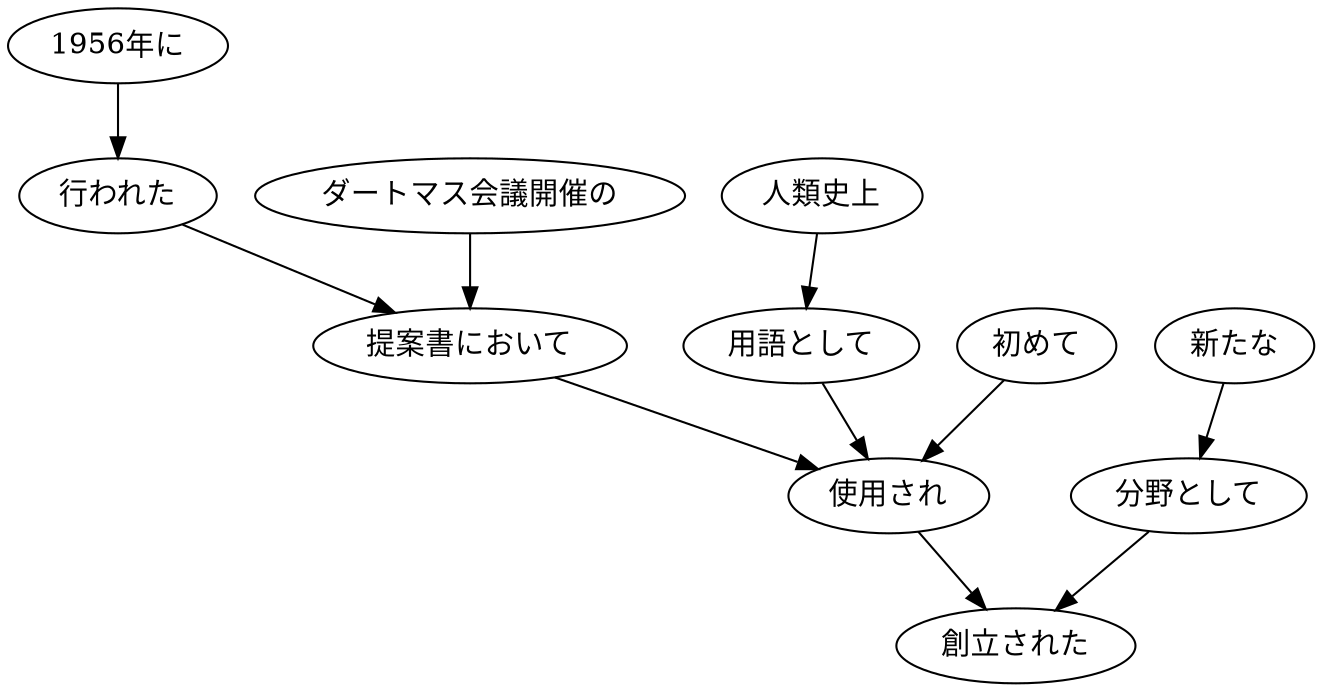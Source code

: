 // ans44
digraph {
	0 [label="1956年に"]
	1 [label="行われた"]
	0 -> 1
	1 [label="行われた"]
	3 [label="提案書において"]
	1 -> 3
	2 [label="ダートマス会議開催の"]
	3 [label="提案書において"]
	2 -> 3
	3 [label="提案書において"]
	7 [label="使用され"]
	3 -> 7
	4 [label="人類史上"]
	5 [label="用語として"]
	4 -> 5
	5 [label="用語として"]
	7 [label="使用され"]
	5 -> 7
	6 [label="初めて"]
	7 [label="使用され"]
	6 -> 7
	7 [label="使用され"]
	10 [label="創立された"]
	7 -> 10
	8 [label="新たな"]
	9 [label="分野として"]
	8 -> 9
	9 [label="分野として"]
	10 [label="創立された"]
	9 -> 10
}
